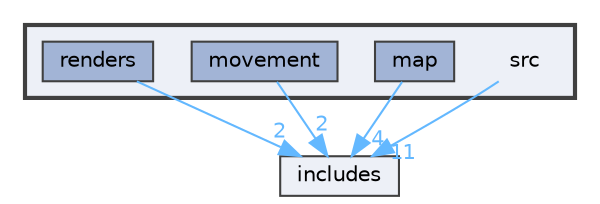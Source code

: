 digraph "src"
{
 // LATEX_PDF_SIZE
  bgcolor="transparent";
  edge [fontname=Helvetica,fontsize=10,labelfontname=Helvetica,labelfontsize=10];
  node [fontname=Helvetica,fontsize=10,shape=box,height=0.2,width=0.4];
  compound=true
  subgraph clusterdir_68267d1309a1af8e8297ef4c3efbcdba {
    graph [ bgcolor="#edf0f7", pencolor="grey25", label="", fontname=Helvetica,fontsize=10 style="filled,bold", URL="dir_68267d1309a1af8e8297ef4c3efbcdba.html",tooltip=""]
    dir_68267d1309a1af8e8297ef4c3efbcdba [shape=plaintext, label="src"];
  dir_391513bbec656ad0f0b1433a02685683 [label="map", fillcolor="#a2b4d6", color="grey25", style="filled", URL="dir_391513bbec656ad0f0b1433a02685683.html",tooltip=""];
  dir_3c3b062525f3b887eb50e782b5b052f0 [label="movement", fillcolor="#a2b4d6", color="grey25", style="filled", URL="dir_3c3b062525f3b887eb50e782b5b052f0.html",tooltip=""];
  dir_68001fa1794de71cd1e3a29de4249f0d [label="renders", fillcolor="#a2b4d6", color="grey25", style="filled", URL="dir_68001fa1794de71cd1e3a29de4249f0d.html",tooltip=""];
  }
  dir_09e761304027c904456130627fd4dcf5 [label="includes", fillcolor="#edf0f7", color="grey25", style="filled", URL="dir_09e761304027c904456130627fd4dcf5.html",tooltip=""];
  dir_68267d1309a1af8e8297ef4c3efbcdba->dir_09e761304027c904456130627fd4dcf5 [headlabel="11", labeldistance=1.5 headhref="dir_000014_000004.html" href="dir_000014_000004.html" color="steelblue1" fontcolor="steelblue1"];
  dir_391513bbec656ad0f0b1433a02685683->dir_09e761304027c904456130627fd4dcf5 [headlabel="4", labeldistance=1.5 headhref="dir_000007_000004.html" href="dir_000007_000004.html" color="steelblue1" fontcolor="steelblue1"];
  dir_3c3b062525f3b887eb50e782b5b052f0->dir_09e761304027c904456130627fd4dcf5 [headlabel="2", labeldistance=1.5 headhref="dir_000010_000004.html" href="dir_000010_000004.html" color="steelblue1" fontcolor="steelblue1"];
  dir_68001fa1794de71cd1e3a29de4249f0d->dir_09e761304027c904456130627fd4dcf5 [headlabel="2", labeldistance=1.5 headhref="dir_000012_000004.html" href="dir_000012_000004.html" color="steelblue1" fontcolor="steelblue1"];
}
